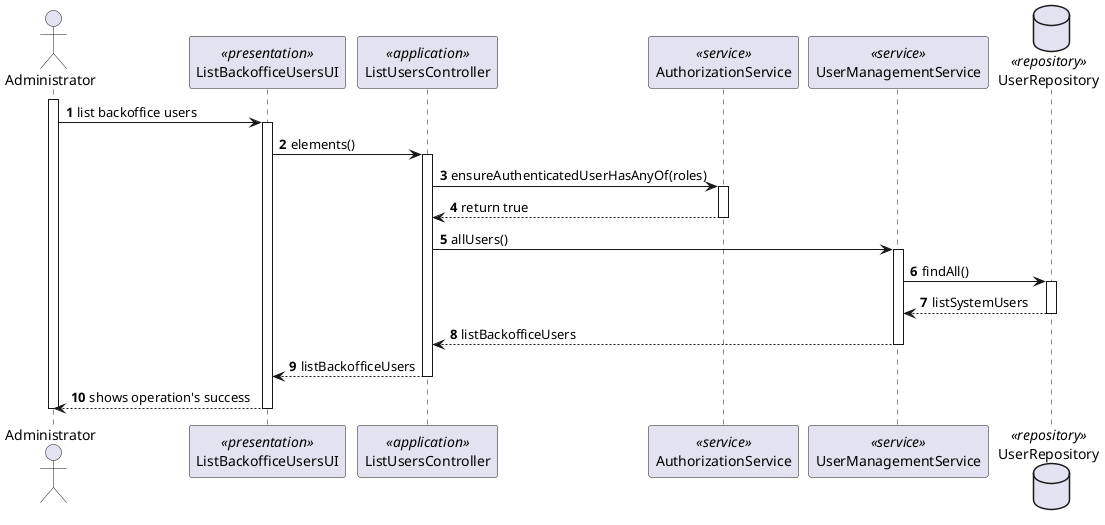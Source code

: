 @startuml
autonumber


actor Administrator

participant ListBackofficeUsersUI <<presentation>>
participant ListUsersController <<application>>
participant AuthorizationService <<service>>
participant UserManagementService <<service>>
database UserRepository <<repository>>


activate Administrator

    Administrator -> ListBackofficeUsersUI: list backoffice users

        activate ListBackofficeUsersUI

    ListBackofficeUsersUI -> ListUsersController: elements()

        activate ListUsersController

    ListUsersController -> AuthorizationService: ensureAuthenticatedUserHasAnyOf(roles)

        activate AuthorizationService

    AuthorizationService --> ListUsersController: return true

        deactivate AuthorizationService

    ListUsersController -> UserManagementService: allUsers()

        activate UserManagementService

    UserManagementService -> UserRepository: findAll()

        activate UserRepository

    UserRepository --> UserManagementService: listSystemUsers

        deactivate UserRepository

    UserManagementService --> ListUsersController: listBackofficeUsers

        deactivate UserManagementService

    ListUsersController --> ListBackofficeUsersUI: listBackofficeUsers

        deactivate ListUsersController

    ListBackofficeUsersUI --> Administrator : shows operation's success

        deactivate ListBackofficeUsersUI

        deactivate Administrator

@enduml